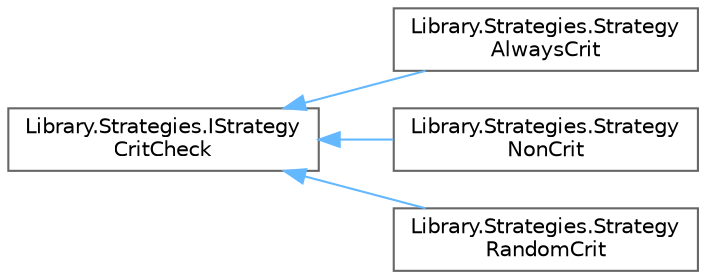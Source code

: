 digraph "Graphical Class Hierarchy"
{
 // INTERACTIVE_SVG=YES
 // LATEX_PDF_SIZE
  bgcolor="transparent";
  edge [fontname=Helvetica,fontsize=10,labelfontname=Helvetica,labelfontsize=10];
  node [fontname=Helvetica,fontsize=10,shape=box,height=0.2,width=0.4];
  rankdir="LR";
  Node0 [id="Node000000",label="Library.Strategies.IStrategy\lCritCheck",height=0.2,width=0.4,color="grey40", fillcolor="white", style="filled",URL="$interfaceLibrary_1_1Strategies_1_1IStrategyCritCheck.html",tooltip="Esta interfaz es utilizada para poder aplicar el patrón strategy, sirve para definir diferentes resul..."];
  Node0 -> Node1 [id="edge20_Node000000_Node000001",dir="back",color="steelblue1",style="solid",tooltip=" "];
  Node1 [id="Node000001",label="Library.Strategies.Strategy\lAlwaysCrit",height=0.2,width=0.4,color="grey40", fillcolor="white", style="filled",URL="$classLibrary_1_1Strategies_1_1StrategyAlwaysCrit.html",tooltip="Esta clase representa una estrategia que determina el daño crítico hecho por el ataque de un pokemon...."];
  Node0 -> Node2 [id="edge21_Node000000_Node000002",dir="back",color="steelblue1",style="solid",tooltip=" "];
  Node2 [id="Node000002",label="Library.Strategies.Strategy\lNonCrit",height=0.2,width=0.4,color="grey40", fillcolor="white", style="filled",URL="$classLibrary_1_1Strategies_1_1StrategyNonCrit.html",tooltip="Esta clase representa una estrategia que determina el daño crítico hecho por el ataque de un pokemon...."];
  Node0 -> Node3 [id="edge22_Node000000_Node000003",dir="back",color="steelblue1",style="solid",tooltip=" "];
  Node3 [id="Node000003",label="Library.Strategies.Strategy\lRandomCrit",height=0.2,width=0.4,color="grey40", fillcolor="white", style="filled",URL="$classLibrary_1_1Strategies_1_1StrategyRandomCrit.html",tooltip="Esta clase representa una estrategia que determina el daño crítico hecho por el ataque de un pokemon...."];
}
